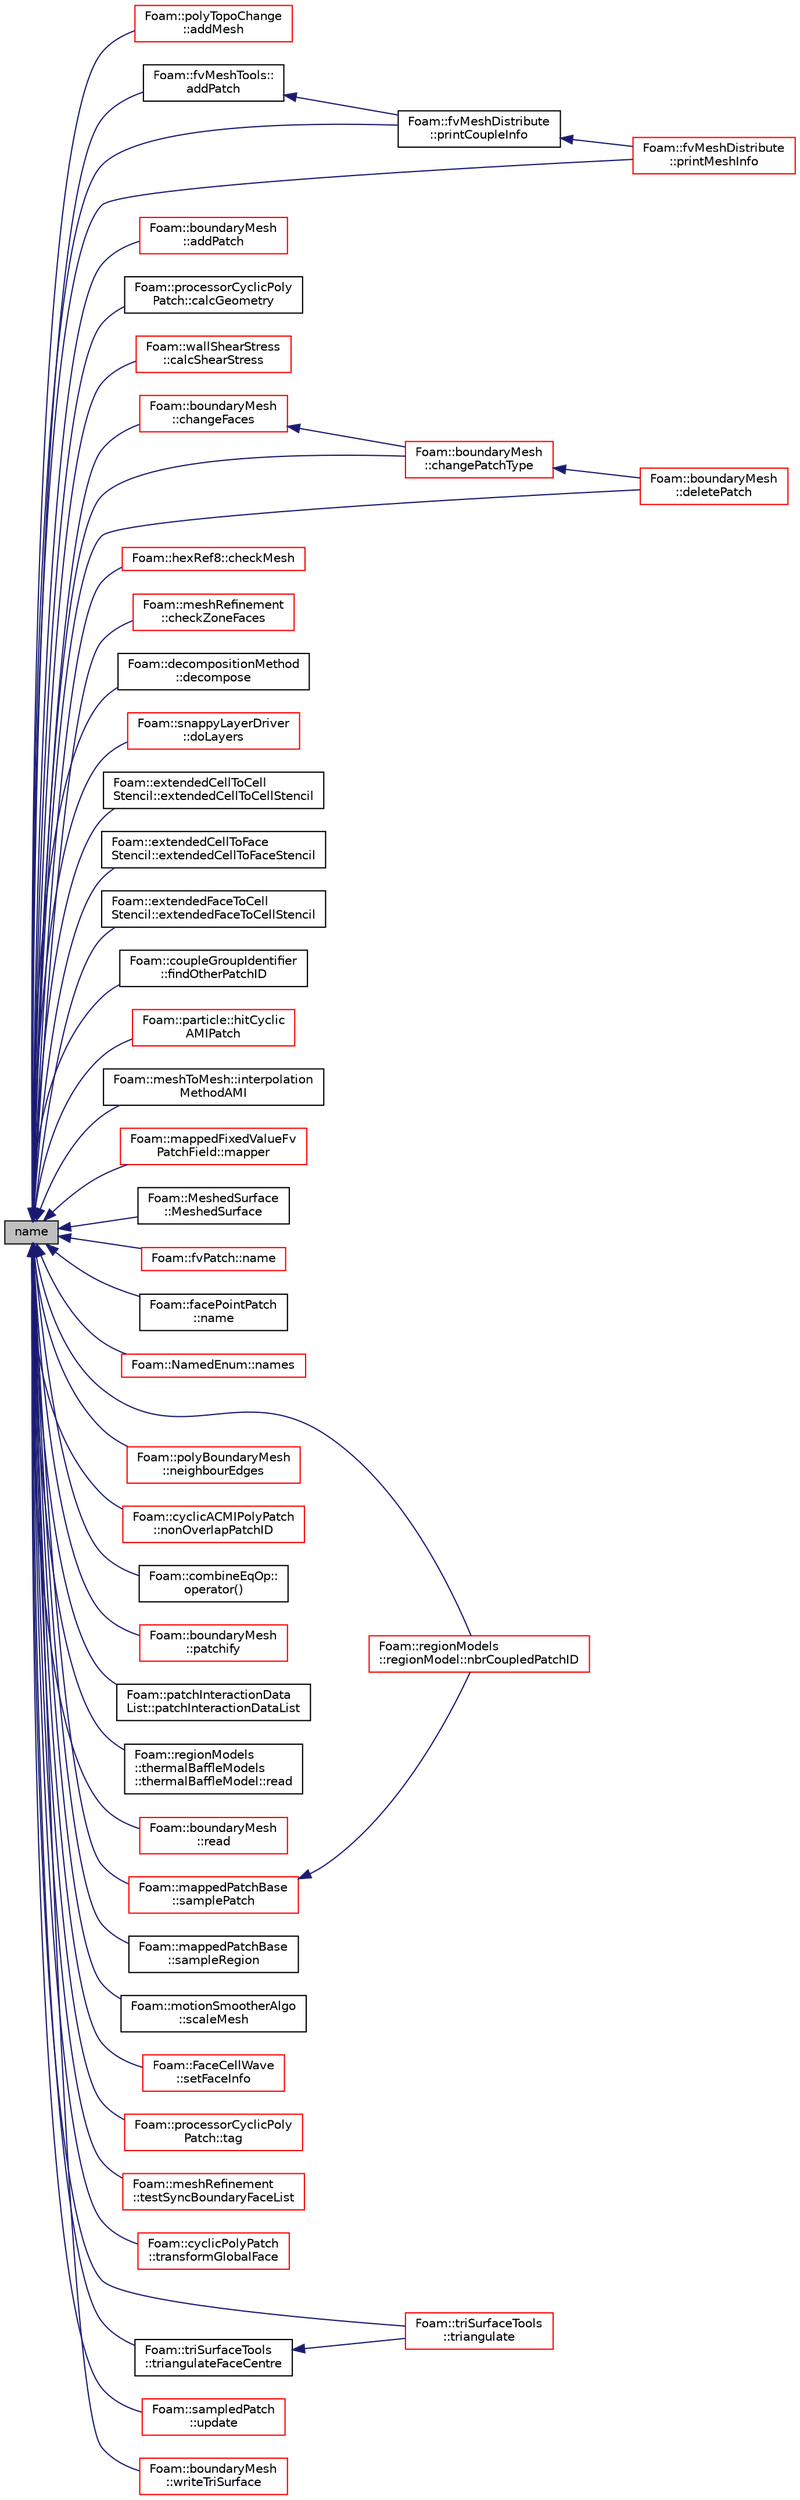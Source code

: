 digraph "name"
{
  bgcolor="transparent";
  edge [fontname="Helvetica",fontsize="10",labelfontname="Helvetica",labelfontsize="10"];
  node [fontname="Helvetica",fontsize="10",shape=record];
  rankdir="LR";
  Node1 [label="name",height=0.2,width=0.4,color="black", fillcolor="grey75", style="filled", fontcolor="black"];
  Node1 -> Node2 [dir="back",color="midnightblue",fontsize="10",style="solid",fontname="Helvetica"];
  Node2 [label="Foam::polyTopoChange\l::addMesh",height=0.2,width=0.4,color="red",URL="$a01943.html#a1f97630a2e6369203b99c1d1d1c3cff3",tooltip="Add all points/faces/cells of mesh. Additional offset for patch. "];
  Node1 -> Node3 [dir="back",color="midnightblue",fontsize="10",style="solid",fontname="Helvetica"];
  Node3 [label="Foam::fvMeshTools::\laddPatch",height=0.2,width=0.4,color="black",URL="$a00884.html#a590f160ae7ad17fa6394045ac077b9bf",tooltip="Add patch. Inserts patch before all processor patches. "];
  Node3 -> Node4 [dir="back",color="midnightblue",fontsize="10",style="solid",fontname="Helvetica"];
  Node4 [label="Foam::fvMeshDistribute\l::printCoupleInfo",height=0.2,width=0.4,color="black",URL="$a00880.html#a0b2e9e5ba94679bbc5d807ecf02687e2",tooltip="Print some info on coupling data. "];
  Node4 -> Node5 [dir="back",color="midnightblue",fontsize="10",style="solid",fontname="Helvetica"];
  Node5 [label="Foam::fvMeshDistribute\l::printMeshInfo",height=0.2,width=0.4,color="red",URL="$a00880.html#a8a0700fdb9e32ce9809a663ad13ab01b",tooltip="Print some info on mesh. "];
  Node1 -> Node6 [dir="back",color="midnightblue",fontsize="10",style="solid",fontname="Helvetica"];
  Node6 [label="Foam::boundaryMesh\l::addPatch",height=0.2,width=0.4,color="red",URL="$a00150.html#a09c4e5c8d34934fb4a87b7e358903ec2",tooltip="Add to back of patch list. "];
  Node1 -> Node7 [dir="back",color="midnightblue",fontsize="10",style="solid",fontname="Helvetica"];
  Node7 [label="Foam::processorCyclicPoly\lPatch::calcGeometry",height=0.2,width=0.4,color="black",URL="$a01988.html#a99ee15e7e7eff38649dece8470111742",tooltip="Calculate the patch geometry with externally. "];
  Node1 -> Node8 [dir="back",color="midnightblue",fontsize="10",style="solid",fontname="Helvetica"];
  Node8 [label="Foam::wallShearStress\l::calcShearStress",height=0.2,width=0.4,color="red",URL="$a02866.html#a8a6d77ce57a081d39fa4e76f5415edec",tooltip="Calculate the shear stress. "];
  Node1 -> Node9 [dir="back",color="midnightblue",fontsize="10",style="solid",fontname="Helvetica"];
  Node9 [label="Foam::boundaryMesh\l::changeFaces",height=0.2,width=0.4,color="red",URL="$a00150.html#aa3edbdb390a2b28fbb17a16562278186",tooltip="Recalculate face ordering and patches. Return old to new. "];
  Node9 -> Node10 [dir="back",color="midnightblue",fontsize="10",style="solid",fontname="Helvetica"];
  Node10 [label="Foam::boundaryMesh\l::changePatchType",height=0.2,width=0.4,color="red",URL="$a00150.html#ae598cc11969a83a0ecf2be3e967948dd",tooltip="Change patch. "];
  Node10 -> Node11 [dir="back",color="midnightblue",fontsize="10",style="solid",fontname="Helvetica"];
  Node11 [label="Foam::boundaryMesh\l::deletePatch",height=0.2,width=0.4,color="red",URL="$a00150.html#a35bae3d1fccc75f1edba03069229ce71",tooltip="Delete from patch list. "];
  Node1 -> Node10 [dir="back",color="midnightblue",fontsize="10",style="solid",fontname="Helvetica"];
  Node1 -> Node12 [dir="back",color="midnightblue",fontsize="10",style="solid",fontname="Helvetica"];
  Node12 [label="Foam::hexRef8::checkMesh",height=0.2,width=0.4,color="red",URL="$a01011.html#a5badd6bbc908d67458f21d4e61722ba6",tooltip="Debug: Check coupled mesh for correctness. "];
  Node1 -> Node13 [dir="back",color="midnightblue",fontsize="10",style="solid",fontname="Helvetica"];
  Node13 [label="Foam::meshRefinement\l::checkZoneFaces",height=0.2,width=0.4,color="red",URL="$a01473.html#ac89b150a008dde867d90c6ee31761392",tooltip="Debug helper: check faceZones are not on processor patches. "];
  Node1 -> Node14 [dir="back",color="midnightblue",fontsize="10",style="solid",fontname="Helvetica"];
  Node14 [label="Foam::decompositionMethod\l::decompose",height=0.2,width=0.4,color="black",URL="$a00506.html#a9e5348f6d62778dc2721d9646d92c3d2"];
  Node1 -> Node11 [dir="back",color="midnightblue",fontsize="10",style="solid",fontname="Helvetica"];
  Node1 -> Node15 [dir="back",color="midnightblue",fontsize="10",style="solid",fontname="Helvetica"];
  Node15 [label="Foam::snappyLayerDriver\l::doLayers",height=0.2,width=0.4,color="red",URL="$a02368.html#a128bb8ca3845486b1c6d481160e3adb5",tooltip="Add layers according to the dictionary settings. "];
  Node1 -> Node16 [dir="back",color="midnightblue",fontsize="10",style="solid",fontname="Helvetica"];
  Node16 [label="Foam::extendedCellToCell\lStencil::extendedCellToCellStencil",height=0.2,width=0.4,color="black",URL="$a00695.html#a8d6ebc776c41265c4fd45e05f0023e79",tooltip="Construct from mesh. "];
  Node1 -> Node17 [dir="back",color="midnightblue",fontsize="10",style="solid",fontname="Helvetica"];
  Node17 [label="Foam::extendedCellToFace\lStencil::extendedCellToFaceStencil",height=0.2,width=0.4,color="black",URL="$a00696.html#a431751fde0ad8697c8669dc89a4fd109",tooltip="Construct from mesh. "];
  Node1 -> Node18 [dir="back",color="midnightblue",fontsize="10",style="solid",fontname="Helvetica"];
  Node18 [label="Foam::extendedFaceToCell\lStencil::extendedFaceToCellStencil",height=0.2,width=0.4,color="black",URL="$a00702.html#a90f7fb44e65d3534ce8bf1e65141a3e0",tooltip="Construct from mesh. "];
  Node1 -> Node19 [dir="back",color="midnightblue",fontsize="10",style="solid",fontname="Helvetica"];
  Node19 [label="Foam::coupleGroupIdentifier\l::findOtherPatchID",height=0.2,width=0.4,color="black",URL="$a00424.html#a6fdc498df90f9d5a54e8cca4d1cd1b51",tooltip="Find other patch and region. Returns index of patch and sets. "];
  Node1 -> Node20 [dir="back",color="midnightblue",fontsize="10",style="solid",fontname="Helvetica"];
  Node20 [label="Foam::particle::hitCyclic\lAMIPatch",height=0.2,width=0.4,color="red",URL="$a01780.html#abaea6c8eb54b7d822b150b9aef01f181",tooltip="Overridable function to handle the particle hitting a cyclicAMIPatch. "];
  Node1 -> Node21 [dir="back",color="midnightblue",fontsize="10",style="solid",fontname="Helvetica"];
  Node21 [label="Foam::meshToMesh::interpolation\lMethodAMI",height=0.2,width=0.4,color="black",URL="$a01478.html#aef7049b730f1c37232e66c147569b92b",tooltip="Conversion between mesh and patch interpolation methods. "];
  Node1 -> Node22 [dir="back",color="midnightblue",fontsize="10",style="solid",fontname="Helvetica"];
  Node22 [label="Foam::mappedFixedValueFv\lPatchField::mapper",height=0.2,width=0.4,color="red",URL="$a01420.html#a837223c71261372bc2f1624ec9351309"];
  Node1 -> Node23 [dir="back",color="midnightblue",fontsize="10",style="solid",fontname="Helvetica"];
  Node23 [label="Foam::MeshedSurface\l::MeshedSurface",height=0.2,width=0.4,color="black",URL="$a01467.html#a3ee4d9ba6f03479eb3698c0e391b40e9",tooltip="Construct from a boundary mesh with local points/faces. "];
  Node1 -> Node24 [dir="back",color="midnightblue",fontsize="10",style="solid",fontname="Helvetica"];
  Node24 [label="Foam::fvPatch::name",height=0.2,width=0.4,color="red",URL="$a00887.html#a75b72488d2e82151b025744974919d5d",tooltip="Return name. "];
  Node1 -> Node25 [dir="back",color="midnightblue",fontsize="10",style="solid",fontname="Helvetica"];
  Node25 [label="Foam::facePointPatch\l::name",height=0.2,width=0.4,color="black",URL="$a00731.html#af34301b2a007a0daccad2eec475d6a90",tooltip="Return name. "];
  Node1 -> Node26 [dir="back",color="midnightblue",fontsize="10",style="solid",fontname="Helvetica"];
  Node26 [label="Foam::NamedEnum::names",height=0.2,width=0.4,color="red",URL="$a01572.html#a7350da3a0edd92cd11e6c479c9967dc8"];
  Node1 -> Node27 [dir="back",color="midnightblue",fontsize="10",style="solid",fontname="Helvetica"];
  Node27 [label="Foam::regionModels\l::regionModel::nbrCoupledPatchID",height=0.2,width=0.4,color="red",URL="$a02138.html#ab75224234f0496ea2c9f2eed3f848d1a",tooltip="Return the coupled patch ID paired with coupled patch. "];
  Node1 -> Node28 [dir="back",color="midnightblue",fontsize="10",style="solid",fontname="Helvetica"];
  Node28 [label="Foam::polyBoundaryMesh\l::neighbourEdges",height=0.2,width=0.4,color="red",URL="$a01915.html#a1622aa14f9257dc2d02f4bd0826049e7",tooltip="Per patch the edges on the neighbouring patch. Is for every external. "];
  Node1 -> Node29 [dir="back",color="midnightblue",fontsize="10",style="solid",fontname="Helvetica"];
  Node29 [label="Foam::cyclicACMIPolyPatch\l::nonOverlapPatchID",height=0.2,width=0.4,color="red",URL="$a00465.html#aa98f1f06c72bf847ad4876603e192719",tooltip="Non-overlapping patch ID. "];
  Node1 -> Node30 [dir="back",color="midnightblue",fontsize="10",style="solid",fontname="Helvetica"];
  Node30 [label="Foam::combineEqOp::\loperator()",height=0.2,width=0.4,color="black",URL="$a00318.html#a1a899e35d6d52fac812582dfc0658238"];
  Node1 -> Node31 [dir="back",color="midnightblue",fontsize="10",style="solid",fontname="Helvetica"];
  Node31 [label="Foam::boundaryMesh\l::patchify",height=0.2,width=0.4,color="red",URL="$a00150.html#a1388ce7b51e90f0f124154376ec33a51",tooltip="Take over patches onto polyMesh from nearest face in *this. "];
  Node1 -> Node32 [dir="back",color="midnightblue",fontsize="10",style="solid",fontname="Helvetica"];
  Node32 [label="Foam::patchInteractionData\lList::patchInteractionDataList",height=0.2,width=0.4,color="black",URL="$a01811.html#a6ceb0b9c160f0dffd9ce6257b8521a8f",tooltip="Construct from Istream. "];
  Node1 -> Node4 [dir="back",color="midnightblue",fontsize="10",style="solid",fontname="Helvetica"];
  Node1 -> Node5 [dir="back",color="midnightblue",fontsize="10",style="solid",fontname="Helvetica"];
  Node1 -> Node33 [dir="back",color="midnightblue",fontsize="10",style="solid",fontname="Helvetica"];
  Node33 [label="Foam::regionModels\l::thermalBaffleModels\l::thermalBaffleModel::read",height=0.2,width=0.4,color="black",URL="$a02593.html#afac0600fef97b05534a595ce00b272ed",tooltip="Read control parameters from dictionary. "];
  Node1 -> Node34 [dir="back",color="midnightblue",fontsize="10",style="solid",fontname="Helvetica"];
  Node34 [label="Foam::boundaryMesh\l::read",height=0.2,width=0.4,color="red",URL="$a00150.html#ad75a6a0d6490bd22adad55646a22e51b",tooltip="Read from boundaryMesh of polyMesh. "];
  Node1 -> Node35 [dir="back",color="midnightblue",fontsize="10",style="solid",fontname="Helvetica"];
  Node35 [label="Foam::mappedPatchBase\l::samplePatch",height=0.2,width=0.4,color="red",URL="$a01423.html#ac34d965ad7c84a1f099c107052e56908",tooltip="Patch (only if NEARESTPATCHFACE) "];
  Node35 -> Node27 [dir="back",color="midnightblue",fontsize="10",style="solid",fontname="Helvetica"];
  Node1 -> Node36 [dir="back",color="midnightblue",fontsize="10",style="solid",fontname="Helvetica"];
  Node36 [label="Foam::mappedPatchBase\l::sampleRegion",height=0.2,width=0.4,color="black",URL="$a01423.html#a3bd5b41078f0056679e05dd33d8987c6",tooltip="Region to sample. "];
  Node1 -> Node37 [dir="back",color="midnightblue",fontsize="10",style="solid",fontname="Helvetica"];
  Node37 [label="Foam::motionSmootherAlgo\l::scaleMesh",height=0.2,width=0.4,color="black",URL="$a01535.html#a32bff44040e6dbc2f185cba89bcacd6d",tooltip="Move mesh with externally provided mesh constraints. "];
  Node1 -> Node38 [dir="back",color="midnightblue",fontsize="10",style="solid",fontname="Helvetica"];
  Node38 [label="Foam::FaceCellWave\l::setFaceInfo",height=0.2,width=0.4,color="red",URL="$a00721.html#a4dfc64d9c6a80650006ac5ab728f95b0",tooltip="Set initial changed faces. "];
  Node1 -> Node39 [dir="back",color="midnightblue",fontsize="10",style="solid",fontname="Helvetica"];
  Node39 [label="Foam::processorCyclicPoly\lPatch::tag",height=0.2,width=0.4,color="red",URL="$a01988.html#aeb56925b80e35f34f6b668e91663d570",tooltip="Return message tag to use for communication. "];
  Node1 -> Node40 [dir="back",color="midnightblue",fontsize="10",style="solid",fontname="Helvetica"];
  Node40 [label="Foam::meshRefinement\l::testSyncBoundaryFaceList",height=0.2,width=0.4,color="red",URL="$a01473.html#ab0ce70e4e2fec6c1d6d48c99fb293ff3",tooltip="Compare two lists over all boundary faces. "];
  Node1 -> Node41 [dir="back",color="midnightblue",fontsize="10",style="solid",fontname="Helvetica"];
  Node41 [label="Foam::cyclicPolyPatch\l::transformGlobalFace",height=0.2,width=0.4,color="red",URL="$a00485.html#aa8784a762929897daa5cb57b8a31a063"];
  Node1 -> Node42 [dir="back",color="midnightblue",fontsize="10",style="solid",fontname="Helvetica"];
  Node42 [label="Foam::triSurfaceTools\l::triangulate",height=0.2,width=0.4,color="red",URL="$a02703.html#abc610083203403b6a9406e6d0206150e",tooltip="Simple triangulation of (selected patches of) boundaryMesh. Needs. "];
  Node1 -> Node43 [dir="back",color="midnightblue",fontsize="10",style="solid",fontname="Helvetica"];
  Node43 [label="Foam::triSurfaceTools\l::triangulateFaceCentre",height=0.2,width=0.4,color="black",URL="$a02703.html#abf2be73c84828e0d5db6921bf8b57353",tooltip="Face-centre triangulation of (selected patches of) boundaryMesh. "];
  Node43 -> Node42 [dir="back",color="midnightblue",fontsize="10",style="solid",fontname="Helvetica"];
  Node1 -> Node44 [dir="back",color="midnightblue",fontsize="10",style="solid",fontname="Helvetica"];
  Node44 [label="Foam::sampledPatch\l::update",height=0.2,width=0.4,color="red",URL="$a02232.html#aa2aac016e2bf7b5bd2b271786c2791aa",tooltip="Update the surface as required. "];
  Node1 -> Node45 [dir="back",color="midnightblue",fontsize="10",style="solid",fontname="Helvetica"];
  Node45 [label="Foam::boundaryMesh\l::writeTriSurface",height=0.2,width=0.4,color="red",URL="$a00150.html#a79443a0e738c0e7e5bba68618c154e5b",tooltip="Write to file. "];
}
